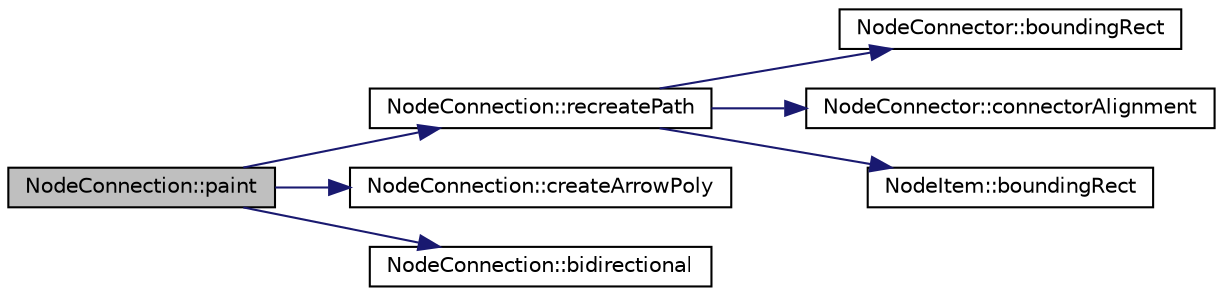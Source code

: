 digraph G
{
  edge [fontname="Helvetica",fontsize="10",labelfontname="Helvetica",labelfontsize="10"];
  node [fontname="Helvetica",fontsize="10",shape=record];
  rankdir="LR";
  Node1 [label="NodeConnection::paint",height=0.2,width=0.4,color="black", fillcolor="grey75", style="filled" fontcolor="black"];
  Node1 -> Node2 [color="midnightblue",fontsize="10",style="solid",fontname="Helvetica"];
  Node2 [label="NodeConnection::recreatePath",height=0.2,width=0.4,color="black", fillcolor="white", style="filled",URL="$class_node_connection.html#a56b078d9817c0ab4279d5426e28dbe7d"];
  Node2 -> Node3 [color="midnightblue",fontsize="10",style="solid",fontname="Helvetica"];
  Node3 [label="NodeConnector::boundingRect",height=0.2,width=0.4,color="black", fillcolor="white", style="filled",URL="$class_node_connector.html#a1564a266cb302405e7c49f826551598b"];
  Node2 -> Node4 [color="midnightblue",fontsize="10",style="solid",fontname="Helvetica"];
  Node4 [label="NodeConnector::connectorAlignment",height=0.2,width=0.4,color="black", fillcolor="white", style="filled",URL="$class_node_connector.html#a0dc7e4425bd3bae479e4b063c69d2bad"];
  Node2 -> Node5 [color="midnightblue",fontsize="10",style="solid",fontname="Helvetica"];
  Node5 [label="NodeItem::boundingRect",height=0.2,width=0.4,color="black", fillcolor="white", style="filled",URL="$class_node_item.html#a6638ceacd3c78565ea12bffd97b0ea43",tooltip="[0]"];
  Node1 -> Node6 [color="midnightblue",fontsize="10",style="solid",fontname="Helvetica"];
  Node6 [label="NodeConnection::createArrowPoly",height=0.2,width=0.4,color="black", fillcolor="white", style="filled",URL="$class_node_connection.html#aefd2ce6783d36049f0aecdece1e9a699"];
  Node1 -> Node7 [color="midnightblue",fontsize="10",style="solid",fontname="Helvetica"];
  Node7 [label="NodeConnection::bidirectional",height=0.2,width=0.4,color="black", fillcolor="white", style="filled",URL="$class_node_connection.html#a8bead7273df176bc996e1e24a533a5f1"];
}
